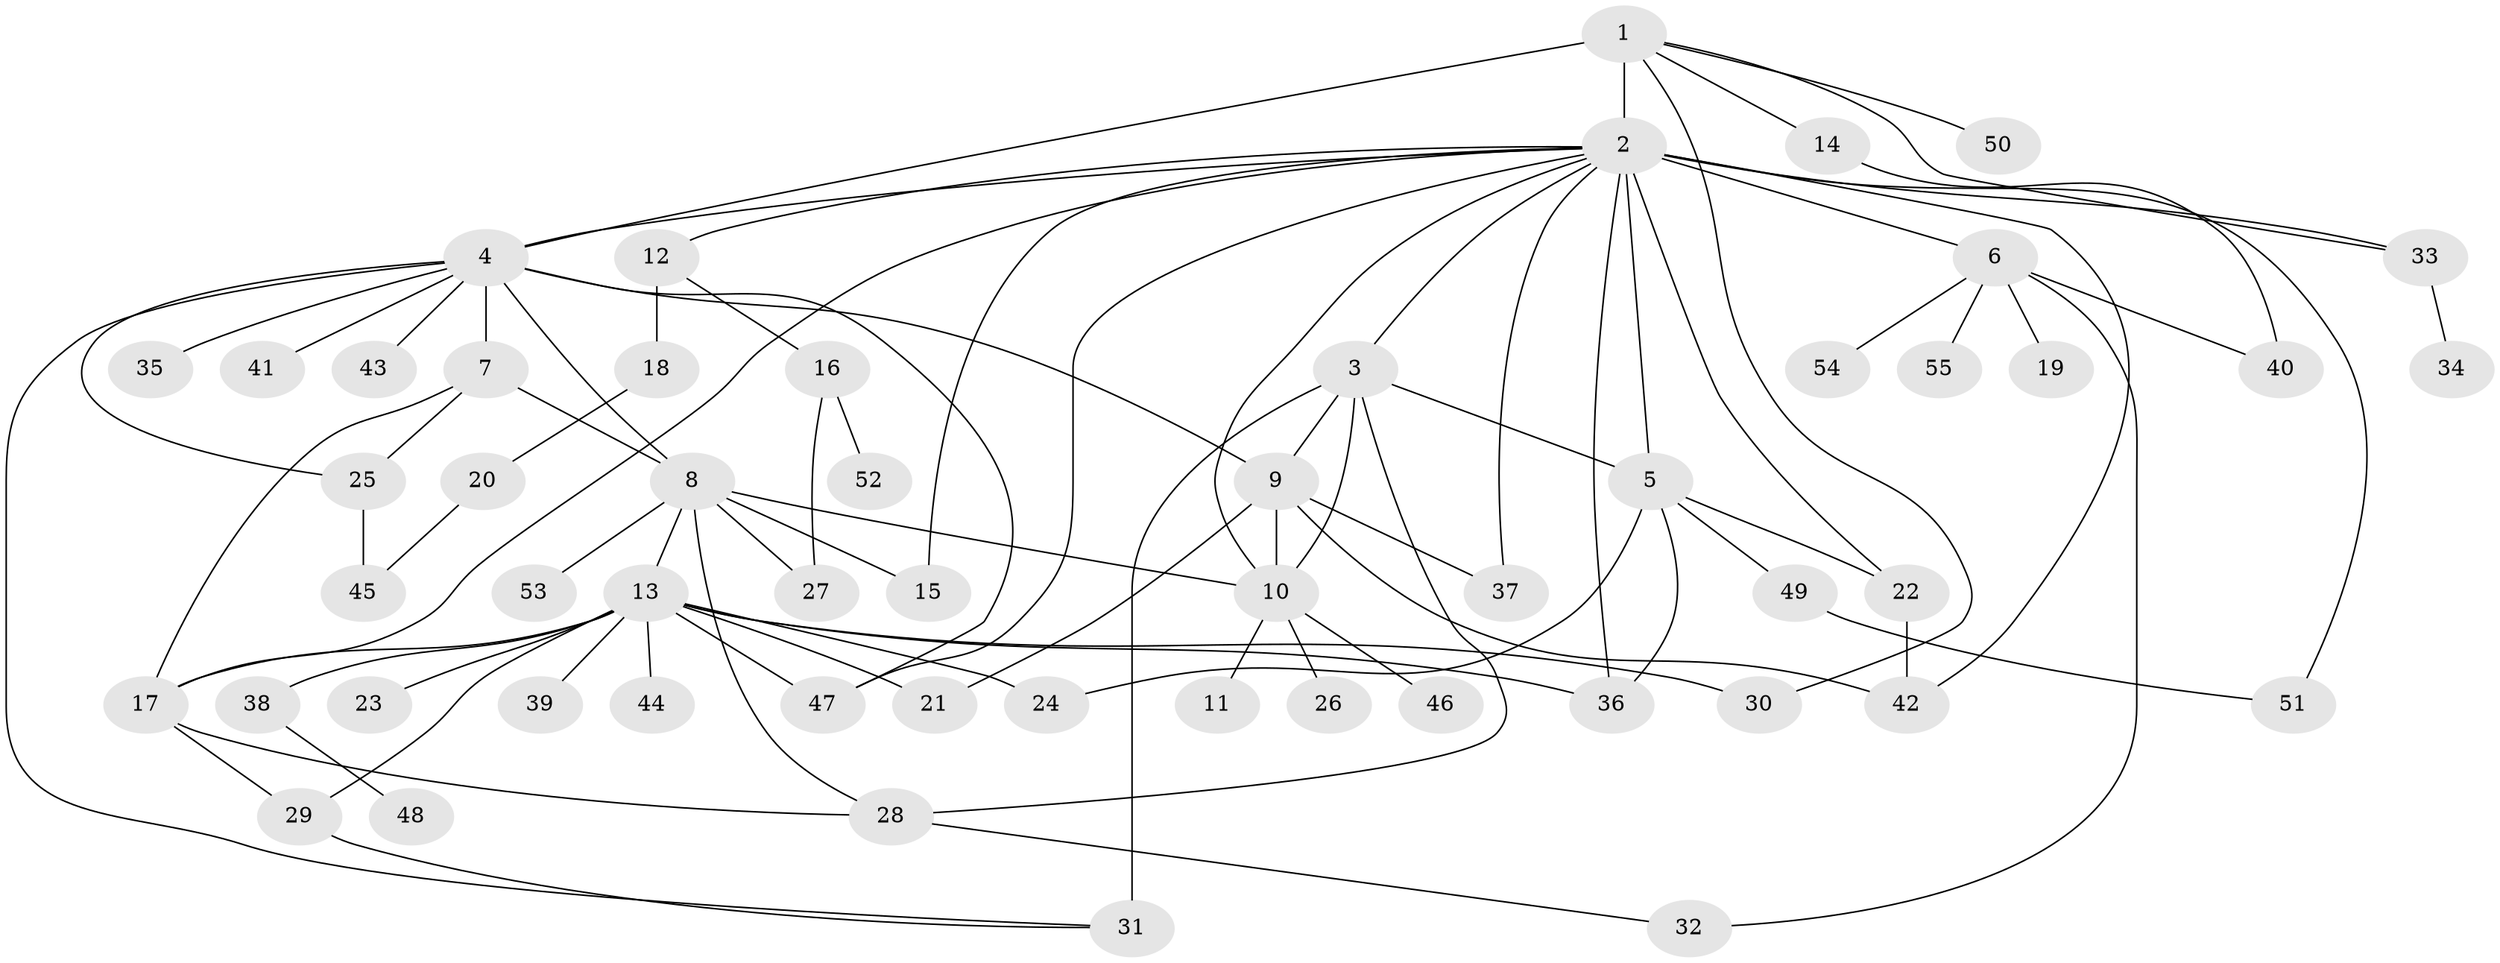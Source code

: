 // original degree distribution, {1: 0.47706422018348627, 34: 0.009174311926605505, 10: 0.01834862385321101, 12: 0.009174311926605505, 7: 0.027522935779816515, 3: 0.12844036697247707, 4: 0.07339449541284404, 5: 0.027522935779816515, 8: 0.009174311926605505, 2: 0.21100917431192662, 14: 0.009174311926605505}
// Generated by graph-tools (version 1.1) at 2025/50/03/04/25 22:50:10]
// undirected, 55 vertices, 87 edges
graph export_dot {
  node [color=gray90,style=filled];
  1;
  2;
  3;
  4;
  5;
  6;
  7;
  8;
  9;
  10;
  11;
  12;
  13;
  14;
  15;
  16;
  17;
  18;
  19;
  20;
  21;
  22;
  23;
  24;
  25;
  26;
  27;
  28;
  29;
  30;
  31;
  32;
  33;
  34;
  35;
  36;
  37;
  38;
  39;
  40;
  41;
  42;
  43;
  44;
  45;
  46;
  47;
  48;
  49;
  50;
  51;
  52;
  53;
  54;
  55;
  1 -- 2 [weight=15.0];
  1 -- 4 [weight=1.0];
  1 -- 14 [weight=2.0];
  1 -- 30 [weight=1.0];
  1 -- 33 [weight=1.0];
  1 -- 50 [weight=1.0];
  2 -- 3 [weight=1.0];
  2 -- 4 [weight=1.0];
  2 -- 5 [weight=1.0];
  2 -- 6 [weight=1.0];
  2 -- 10 [weight=1.0];
  2 -- 12 [weight=1.0];
  2 -- 15 [weight=1.0];
  2 -- 17 [weight=1.0];
  2 -- 22 [weight=1.0];
  2 -- 33 [weight=1.0];
  2 -- 36 [weight=1.0];
  2 -- 37 [weight=1.0];
  2 -- 42 [weight=1.0];
  2 -- 47 [weight=1.0];
  2 -- 51 [weight=1.0];
  3 -- 5 [weight=1.0];
  3 -- 9 [weight=1.0];
  3 -- 10 [weight=1.0];
  3 -- 28 [weight=1.0];
  3 -- 31 [weight=3.0];
  4 -- 7 [weight=1.0];
  4 -- 8 [weight=1.0];
  4 -- 9 [weight=1.0];
  4 -- 25 [weight=1.0];
  4 -- 31 [weight=1.0];
  4 -- 35 [weight=1.0];
  4 -- 41 [weight=1.0];
  4 -- 43 [weight=1.0];
  4 -- 47 [weight=1.0];
  5 -- 22 [weight=1.0];
  5 -- 24 [weight=1.0];
  5 -- 36 [weight=1.0];
  5 -- 49 [weight=1.0];
  6 -- 19 [weight=1.0];
  6 -- 32 [weight=1.0];
  6 -- 40 [weight=1.0];
  6 -- 54 [weight=1.0];
  6 -- 55 [weight=1.0];
  7 -- 8 [weight=1.0];
  7 -- 17 [weight=4.0];
  7 -- 25 [weight=1.0];
  8 -- 10 [weight=1.0];
  8 -- 13 [weight=1.0];
  8 -- 15 [weight=1.0];
  8 -- 27 [weight=1.0];
  8 -- 28 [weight=1.0];
  8 -- 53 [weight=1.0];
  9 -- 10 [weight=1.0];
  9 -- 21 [weight=1.0];
  9 -- 37 [weight=1.0];
  9 -- 42 [weight=1.0];
  10 -- 11 [weight=1.0];
  10 -- 26 [weight=1.0];
  10 -- 46 [weight=1.0];
  12 -- 16 [weight=1.0];
  12 -- 18 [weight=1.0];
  13 -- 17 [weight=2.0];
  13 -- 21 [weight=1.0];
  13 -- 23 [weight=1.0];
  13 -- 24 [weight=1.0];
  13 -- 29 [weight=1.0];
  13 -- 30 [weight=1.0];
  13 -- 36 [weight=1.0];
  13 -- 38 [weight=1.0];
  13 -- 39 [weight=1.0];
  13 -- 44 [weight=1.0];
  13 -- 47 [weight=1.0];
  14 -- 40 [weight=1.0];
  16 -- 27 [weight=1.0];
  16 -- 52 [weight=1.0];
  17 -- 28 [weight=1.0];
  17 -- 29 [weight=1.0];
  18 -- 20 [weight=1.0];
  20 -- 45 [weight=1.0];
  22 -- 42 [weight=1.0];
  25 -- 45 [weight=1.0];
  28 -- 32 [weight=1.0];
  29 -- 31 [weight=1.0];
  33 -- 34 [weight=1.0];
  38 -- 48 [weight=1.0];
  49 -- 51 [weight=1.0];
}

